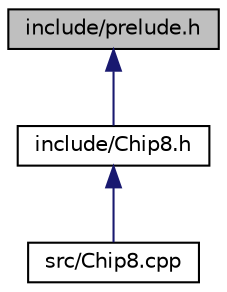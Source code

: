 digraph "include/prelude.h"
{
 // LATEX_PDF_SIZE
  edge [fontname="Helvetica",fontsize="10",labelfontname="Helvetica",labelfontsize="10"];
  node [fontname="Helvetica",fontsize="10",shape=record];
  Node1 [label="include/prelude.h",height=0.2,width=0.4,color="black", fillcolor="grey75", style="filled", fontcolor="black",tooltip="This file contains important constants, enums, etc., that are to be used in multiple places in the co..."];
  Node1 -> Node2 [dir="back",color="midnightblue",fontsize="10",style="solid",fontname="Helvetica"];
  Node2 [label="include/Chip8.h",height=0.2,width=0.4,color="black", fillcolor="white", style="filled",URL="$Chip8_8h.html",tooltip="Header class for Chip8 core."];
  Node2 -> Node3 [dir="back",color="midnightblue",fontsize="10",style="solid",fontname="Helvetica"];
  Node3 [label="src/Chip8.cpp",height=0.2,width=0.4,color="black", fillcolor="white", style="filled",URL="$Chip8_8cpp.html",tooltip="Implementation file for Chip8.h."];
}
